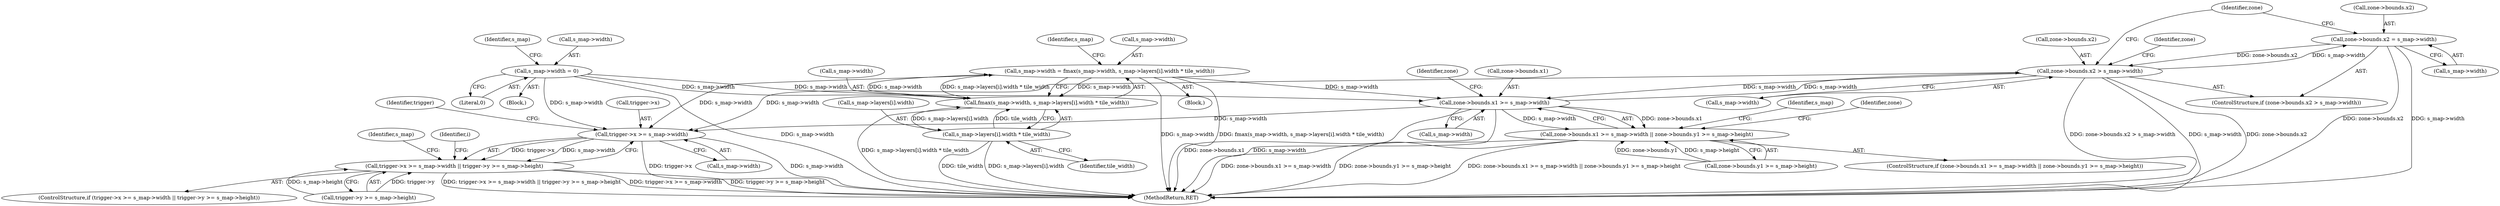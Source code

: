 digraph "0_minisphere_252c1ca184cb38e1acb917aa0e451c5f08519996@pointer" {
"1000393" [label="(Call,zone->bounds.x2 = s_map->width)"];
"1000384" [label="(Call,zone->bounds.x2 > s_map->width)"];
"1000393" [label="(Call,zone->bounds.x2 = s_map->width)"];
"1000358" [label="(Call,zone->bounds.x1 >= s_map->width)"];
"1000298" [label="(Call,s_map->width = fmax(s_map->width, s_map->layers[i].width * tile_width))"];
"1000302" [label="(Call,fmax(s_map->width, s_map->layers[i].width * tile_width))"];
"1000266" [label="(Call,s_map->width = 0)"];
"1000306" [label="(Call,s_map->layers[i].width * tile_width)"];
"1000357" [label="(Call,zone->bounds.x1 >= s_map->width || zone->bounds.y1 >= s_map->height)"];
"1000447" [label="(Call,trigger->x >= s_map->width)"];
"1000446" [label="(Call,trigger->x >= s_map->width || trigger->y >= s_map->height)"];
"1000454" [label="(Call,trigger->y >= s_map->height)"];
"1000104" [label="(Block,)"];
"1000273" [label="(Identifier,s_map)"];
"1000357" [label="(Call,zone->bounds.x1 >= s_map->width || zone->bounds.y1 >= s_map->height)"];
"1000370" [label="(Identifier,zone)"];
"1000302" [label="(Call,fmax(s_map->width, s_map->layers[i].width * tile_width))"];
"1000393" [label="(Call,zone->bounds.x2 = s_map->width)"];
"1000384" [label="(Call,zone->bounds.x2 > s_map->width)"];
"1000378" [label="(Identifier,s_map)"];
"1000317" [label="(Identifier,s_map)"];
"1000303" [label="(Call,s_map->width)"];
"1000448" [label="(Call,trigger->x)"];
"1000406" [label="(Identifier,zone)"];
"1000266" [label="(Call,s_map->width = 0)"];
"1000394" [label="(Call,zone->bounds.x2)"];
"1000447" [label="(Call,trigger->x >= s_map->width)"];
"1000297" [label="(Block,)"];
"1000358" [label="(Call,zone->bounds.x1 >= s_map->width)"];
"1000367" [label="(Call,zone->bounds.y1 >= s_map->height)"];
"1000383" [label="(ControlStructure,if (zone->bounds.x2 > s_map->width))"];
"1000314" [label="(Identifier,tile_width)"];
"1000456" [label="(Identifier,trigger)"];
"1000299" [label="(Call,s_map->width)"];
"1000445" [label="(ControlStructure,if (trigger->x >= s_map->width || trigger->y >= s_map->height))"];
"1000364" [label="(Call,s_map->width)"];
"1000468" [label="(MethodReturn,RET)"];
"1000390" [label="(Call,s_map->width)"];
"1000396" [label="(Identifier,zone)"];
"1000270" [label="(Literal,0)"];
"1000385" [label="(Call,zone->bounds.x2)"];
"1000307" [label="(Call,s_map->layers[i].width)"];
"1000359" [label="(Call,zone->bounds.x1)"];
"1000399" [label="(Call,s_map->width)"];
"1000463" [label="(Identifier,s_map)"];
"1000356" [label="(ControlStructure,if (zone->bounds.x1 >= s_map->width || zone->bounds.y1 >= s_map->height))"];
"1000436" [label="(Identifier,i)"];
"1000446" [label="(Call,trigger->x >= s_map->width || trigger->y >= s_map->height)"];
"1000267" [label="(Call,s_map->width)"];
"1000306" [label="(Call,s_map->layers[i].width * tile_width)"];
"1000298" [label="(Call,s_map->width = fmax(s_map->width, s_map->layers[i].width * tile_width))"];
"1000387" [label="(Identifier,zone)"];
"1000451" [label="(Call,s_map->width)"];
"1000393" -> "1000383"  [label="AST: "];
"1000393" -> "1000399"  [label="CFG: "];
"1000394" -> "1000393"  [label="AST: "];
"1000399" -> "1000393"  [label="AST: "];
"1000406" -> "1000393"  [label="CFG: "];
"1000393" -> "1000468"  [label="DDG: zone->bounds.x2"];
"1000393" -> "1000468"  [label="DDG: s_map->width"];
"1000393" -> "1000384"  [label="DDG: zone->bounds.x2"];
"1000384" -> "1000393"  [label="DDG: s_map->width"];
"1000384" -> "1000383"  [label="AST: "];
"1000384" -> "1000390"  [label="CFG: "];
"1000385" -> "1000384"  [label="AST: "];
"1000390" -> "1000384"  [label="AST: "];
"1000396" -> "1000384"  [label="CFG: "];
"1000406" -> "1000384"  [label="CFG: "];
"1000384" -> "1000468"  [label="DDG: zone->bounds.x2 > s_map->width"];
"1000384" -> "1000468"  [label="DDG: s_map->width"];
"1000384" -> "1000468"  [label="DDG: zone->bounds.x2"];
"1000384" -> "1000358"  [label="DDG: s_map->width"];
"1000358" -> "1000384"  [label="DDG: s_map->width"];
"1000384" -> "1000447"  [label="DDG: s_map->width"];
"1000358" -> "1000357"  [label="AST: "];
"1000358" -> "1000364"  [label="CFG: "];
"1000359" -> "1000358"  [label="AST: "];
"1000364" -> "1000358"  [label="AST: "];
"1000370" -> "1000358"  [label="CFG: "];
"1000357" -> "1000358"  [label="CFG: "];
"1000358" -> "1000468"  [label="DDG: s_map->width"];
"1000358" -> "1000468"  [label="DDG: zone->bounds.x1"];
"1000358" -> "1000357"  [label="DDG: zone->bounds.x1"];
"1000358" -> "1000357"  [label="DDG: s_map->width"];
"1000298" -> "1000358"  [label="DDG: s_map->width"];
"1000266" -> "1000358"  [label="DDG: s_map->width"];
"1000358" -> "1000447"  [label="DDG: s_map->width"];
"1000298" -> "1000297"  [label="AST: "];
"1000298" -> "1000302"  [label="CFG: "];
"1000299" -> "1000298"  [label="AST: "];
"1000302" -> "1000298"  [label="AST: "];
"1000317" -> "1000298"  [label="CFG: "];
"1000298" -> "1000468"  [label="DDG: s_map->width"];
"1000298" -> "1000468"  [label="DDG: fmax(s_map->width, s_map->layers[i].width * tile_width)"];
"1000302" -> "1000298"  [label="DDG: s_map->width"];
"1000302" -> "1000298"  [label="DDG: s_map->layers[i].width * tile_width"];
"1000298" -> "1000302"  [label="DDG: s_map->width"];
"1000298" -> "1000447"  [label="DDG: s_map->width"];
"1000302" -> "1000306"  [label="CFG: "];
"1000303" -> "1000302"  [label="AST: "];
"1000306" -> "1000302"  [label="AST: "];
"1000302" -> "1000468"  [label="DDG: s_map->layers[i].width * tile_width"];
"1000266" -> "1000302"  [label="DDG: s_map->width"];
"1000306" -> "1000302"  [label="DDG: s_map->layers[i].width"];
"1000306" -> "1000302"  [label="DDG: tile_width"];
"1000266" -> "1000104"  [label="AST: "];
"1000266" -> "1000270"  [label="CFG: "];
"1000267" -> "1000266"  [label="AST: "];
"1000270" -> "1000266"  [label="AST: "];
"1000273" -> "1000266"  [label="CFG: "];
"1000266" -> "1000468"  [label="DDG: s_map->width"];
"1000266" -> "1000447"  [label="DDG: s_map->width"];
"1000306" -> "1000314"  [label="CFG: "];
"1000307" -> "1000306"  [label="AST: "];
"1000314" -> "1000306"  [label="AST: "];
"1000306" -> "1000468"  [label="DDG: s_map->layers[i].width"];
"1000306" -> "1000468"  [label="DDG: tile_width"];
"1000357" -> "1000356"  [label="AST: "];
"1000357" -> "1000367"  [label="CFG: "];
"1000367" -> "1000357"  [label="AST: "];
"1000378" -> "1000357"  [label="CFG: "];
"1000387" -> "1000357"  [label="CFG: "];
"1000357" -> "1000468"  [label="DDG: zone->bounds.x1 >= s_map->width || zone->bounds.y1 >= s_map->height"];
"1000357" -> "1000468"  [label="DDG: zone->bounds.x1 >= s_map->width"];
"1000357" -> "1000468"  [label="DDG: zone->bounds.y1 >= s_map->height"];
"1000367" -> "1000357"  [label="DDG: zone->bounds.y1"];
"1000367" -> "1000357"  [label="DDG: s_map->height"];
"1000447" -> "1000446"  [label="AST: "];
"1000447" -> "1000451"  [label="CFG: "];
"1000448" -> "1000447"  [label="AST: "];
"1000451" -> "1000447"  [label="AST: "];
"1000456" -> "1000447"  [label="CFG: "];
"1000446" -> "1000447"  [label="CFG: "];
"1000447" -> "1000468"  [label="DDG: s_map->width"];
"1000447" -> "1000468"  [label="DDG: trigger->x"];
"1000447" -> "1000446"  [label="DDG: trigger->x"];
"1000447" -> "1000446"  [label="DDG: s_map->width"];
"1000446" -> "1000445"  [label="AST: "];
"1000446" -> "1000454"  [label="CFG: "];
"1000454" -> "1000446"  [label="AST: "];
"1000463" -> "1000446"  [label="CFG: "];
"1000436" -> "1000446"  [label="CFG: "];
"1000446" -> "1000468"  [label="DDG: trigger->x >= s_map->width || trigger->y >= s_map->height"];
"1000446" -> "1000468"  [label="DDG: trigger->x >= s_map->width"];
"1000446" -> "1000468"  [label="DDG: trigger->y >= s_map->height"];
"1000454" -> "1000446"  [label="DDG: trigger->y"];
"1000454" -> "1000446"  [label="DDG: s_map->height"];
}
